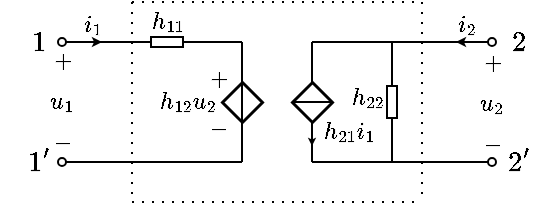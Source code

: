 <mxfile version="17.2.1" type="device"><diagram id="5rbgzLOTwC2UY9oqK9Cq" name="第 1 页"><mxGraphModel dx="185" dy="274" grid="1" gridSize="5" guides="1" tooltips="1" connect="1" arrows="1" fold="1" page="1" pageScale="1" pageWidth="827" pageHeight="1169" math="1" shadow="0"><root><mxCell id="0"/><mxCell id="1" parent="0"/><mxCell id="KB8xq0Ohz5ImzVgBlRWn-16" value="$$1'$$" style="text;html=1;align=center;verticalAlign=middle;resizable=1;points=[];autosize=1;strokeColor=none;fillColor=none;movable=1;rotatable=1;deletable=1;editable=1;connectable=0;" parent="1" vertex="1"><mxGeometry x="225" y="330" width="15" height="20" as="geometry"/></mxCell><mxCell id="KB8xq0Ohz5ImzVgBlRWn-15" value="$$1$$" style="text;html=1;align=center;verticalAlign=middle;resizable=1;points=[];autosize=1;strokeColor=none;fillColor=none;movable=1;rotatable=1;deletable=1;editable=1;connectable=0;" parent="1" vertex="1"><mxGeometry x="225" y="270" width="15" height="20" as="geometry"/></mxCell><mxCell id="_tpZHG4uNnz5ES9-Bjnb-25" value="\(u_2\)" style="text;html=1;resizable=1;autosize=1;align=center;verticalAlign=middle;points=[];fillColor=none;strokeColor=none;rounded=0;comic=0;movable=1;rotatable=1;deletable=1;editable=1;connectable=0;fontSize=10;" parent="1" vertex="1"><mxGeometry x="450" y="301" width="20" height="20" as="geometry"/></mxCell><mxCell id="vnZBPzhVjVgXWo8NbZRj-8" value="$$-$$" style="text;resizable=1;autosize=1;align=center;verticalAlign=middle;points=[];fillColor=none;strokeColor=none;rounded=0;html=1;imageAspect=1;noLabel=0;recursiveResize=1;expand=1;editable=1;movable=1;rotatable=1;deletable=1;connectable=0;comic=0;fontSize=10;" parent="1" vertex="1"><mxGeometry x="315" y="315" width="15" height="15" as="geometry"/></mxCell><mxCell id="vnZBPzhVjVgXWo8NbZRj-9" value="$$+$$" style="text;html=1;resizable=1;autosize=1;align=center;verticalAlign=middle;points=[];fillColor=none;strokeColor=none;rounded=0;movable=1;rotatable=1;deletable=1;editable=1;connectable=0;fontSize=10;" parent="1" vertex="1"><mxGeometry x="315" y="290" width="15" height="15" as="geometry"/></mxCell><mxCell id="vnZBPzhVjVgXWo8NbZRj-19" value="$$h_{11}$$" style="text;html=1;resizable=1;autosize=1;align=center;verticalAlign=middle;points=[];fillColor=none;strokeColor=none;rounded=0;fontSize=10;movable=1;rotatable=1;deletable=1;editable=1;connectable=0;" parent="1" vertex="1"><mxGeometry x="285" y="260" width="25" height="20" as="geometry"/></mxCell><mxCell id="vnZBPzhVjVgXWo8NbZRj-23" value="" style="endArrow=none;html=1;rounded=0;fontSize=10;startSize=4;endSize=4;entryX=1;entryY=0.5;entryDx=0;entryDy=0;entryPerimeter=0;" parent="1" target="vnZBPzhVjVgXWo8NbZRj-24" edge="1"><mxGeometry width="50" height="50" relative="1" as="geometry"><mxPoint x="270" y="280" as="sourcePoint"/><mxPoint x="439.5" y="190.5" as="targetPoint"/></mxGeometry></mxCell><mxCell id="vnZBPzhVjVgXWo8NbZRj-24" value="" style="pointerEvents=1;verticalLabelPosition=bottom;shadow=0;dashed=0;align=center;html=1;verticalAlign=top;shape=mxgraph.electrical.resistors.resistor_1;fontSize=10;direction=west;" parent="1" vertex="1"><mxGeometry x="285" y="277.5" width="25" height="5" as="geometry"/></mxCell><mxCell id="vnZBPzhVjVgXWo8NbZRj-25" value="" style="endArrow=none;html=1;rounded=0;fontSize=10;startSize=4;endSize=4;exitX=0;exitY=0.5;exitDx=0;exitDy=0;exitPerimeter=0;" parent="1" source="vnZBPzhVjVgXWo8NbZRj-24" edge="1"><mxGeometry width="50" height="50" relative="1" as="geometry"><mxPoint x="397" y="175.5" as="sourcePoint"/><mxPoint x="335" y="280" as="targetPoint"/></mxGeometry></mxCell><mxCell id="vnZBPzhVjVgXWo8NbZRj-27" value="" style="endArrow=oval;html=1;rounded=0;fontSize=10;startSize=4;endSize=4;endFill=0;" parent="1" edge="1"><mxGeometry width="50" height="50" relative="1" as="geometry"><mxPoint x="280" y="280" as="sourcePoint"/><mxPoint x="245" y="280" as="targetPoint"/></mxGeometry></mxCell><mxCell id="vnZBPzhVjVgXWo8NbZRj-30" value="" style="endArrow=classic;html=1;rounded=0;fontSize=10;endSize=2;" parent="1" edge="1"><mxGeometry width="50" height="50" relative="1" as="geometry"><mxPoint x="255" y="280" as="sourcePoint"/><mxPoint x="265" y="280" as="targetPoint"/></mxGeometry></mxCell><mxCell id="vnZBPzhVjVgXWo8NbZRj-31" value="$$i_1$$" style="text;html=1;resizable=1;autosize=1;align=center;verticalAlign=middle;points=[];fillColor=none;strokeColor=none;rounded=0;fontSize=10;movable=1;rotatable=1;deletable=1;editable=1;connectable=0;" parent="1" vertex="1"><mxGeometry x="250" y="261" width="20" height="20" as="geometry"/></mxCell><mxCell id="vnZBPzhVjVgXWo8NbZRj-33" value="" style="endArrow=oval;html=1;rounded=0;fontSize=10;startSize=4;endSize=4;endFill=0;" parent="1" edge="1"><mxGeometry width="50" height="50" relative="1" as="geometry"><mxPoint x="335" y="340" as="sourcePoint"/><mxPoint x="245" y="340" as="targetPoint"/></mxGeometry></mxCell><mxCell id="vnZBPzhVjVgXWo8NbZRj-36" value="\(h_{12}u_2\)" style="text;html=1;resizable=1;autosize=1;align=center;verticalAlign=middle;points=[];fillColor=none;strokeColor=none;rounded=0;comic=0;movable=1;rotatable=1;deletable=1;editable=1;connectable=0;fontSize=10;" parent="1" vertex="1"><mxGeometry x="290" y="300" width="35" height="20" as="geometry"/></mxCell><mxCell id="vnZBPzhVjVgXWo8NbZRj-39" value="$$+$$" style="text;html=1;resizable=1;autosize=1;align=center;verticalAlign=middle;points=[];fillColor=none;strokeColor=none;rounded=0;movable=1;rotatable=1;deletable=1;editable=1;connectable=0;fontSize=10;" parent="1" vertex="1"><mxGeometry x="237.0" y="283" width="15" height="12" as="geometry"/></mxCell><mxCell id="vnZBPzhVjVgXWo8NbZRj-40" value="$$-$$" style="text;resizable=1;autosize=1;align=center;verticalAlign=middle;points=[];fillColor=none;strokeColor=none;rounded=0;html=1;imageAspect=1;noLabel=0;recursiveResize=1;expand=1;editable=1;movable=1;rotatable=1;deletable=1;connectable=0;comic=0;fontSize=10;" parent="1" vertex="1"><mxGeometry x="237.0" y="325" width="15" height="9" as="geometry"/></mxCell><mxCell id="vnZBPzhVjVgXWo8NbZRj-41" value="\(u_1\)" style="text;html=1;resizable=1;autosize=1;align=center;verticalAlign=middle;points=[];fillColor=none;strokeColor=none;rounded=0;comic=0;movable=1;rotatable=1;deletable=1;editable=1;connectable=0;fontSize=10;" parent="1" vertex="1"><mxGeometry x="235" y="300" width="20" height="20" as="geometry"/></mxCell><mxCell id="_tpZHG4uNnz5ES9-Bjnb-19" value="" style="endArrow=oval;html=1;rounded=0;fontSize=10;startSize=4;endSize=4;endFill=0;" parent="1" edge="1"><mxGeometry width="50" height="50" relative="1" as="geometry"><mxPoint x="370" y="280" as="sourcePoint"/><mxPoint x="460" y="280" as="targetPoint"/></mxGeometry></mxCell><mxCell id="_tpZHG4uNnz5ES9-Bjnb-20" value="" style="endArrow=classic;html=1;rounded=0;fontSize=10;endSize=2;" parent="1" edge="1"><mxGeometry width="50" height="50" relative="1" as="geometry"><mxPoint x="453" y="280" as="sourcePoint"/><mxPoint x="442" y="280" as="targetPoint"/></mxGeometry></mxCell><mxCell id="_tpZHG4uNnz5ES9-Bjnb-21" value="$$i_2$$" style="text;html=1;resizable=1;autosize=1;align=center;verticalAlign=middle;points=[];fillColor=none;strokeColor=none;rounded=0;fontSize=10;movable=1;rotatable=1;deletable=1;editable=1;connectable=0;" parent="1" vertex="1"><mxGeometry x="437" y="261" width="20" height="20" as="geometry"/></mxCell><mxCell id="_tpZHG4uNnz5ES9-Bjnb-22" value="" style="endArrow=oval;html=1;rounded=0;fontSize=10;startSize=4;endSize=4;endFill=0;" parent="1" edge="1"><mxGeometry width="50" height="50" relative="1" as="geometry"><mxPoint x="370" y="340" as="sourcePoint"/><mxPoint x="460" y="340" as="targetPoint"/></mxGeometry></mxCell><mxCell id="_tpZHG4uNnz5ES9-Bjnb-23" value="$$+$$" style="text;html=1;resizable=1;autosize=1;align=center;verticalAlign=middle;points=[];fillColor=none;strokeColor=none;rounded=0;movable=1;rotatable=1;deletable=1;editable=1;connectable=0;fontSize=10;" parent="1" vertex="1"><mxGeometry x="452" y="284" width="15" height="12" as="geometry"/></mxCell><mxCell id="_tpZHG4uNnz5ES9-Bjnb-24" value="$$-$$" style="text;resizable=1;autosize=1;align=center;verticalAlign=middle;points=[];fillColor=none;strokeColor=none;rounded=0;html=1;imageAspect=1;noLabel=0;recursiveResize=1;expand=1;editable=1;movable=1;rotatable=1;deletable=1;connectable=0;comic=0;fontSize=10;" parent="1" vertex="1"><mxGeometry x="452" y="326" width="15" height="9" as="geometry"/></mxCell><mxCell id="KB8xq0Ohz5ImzVgBlRWn-1" value="" style="pointerEvents=1;verticalLabelPosition=bottom;shadow=0;dashed=0;align=center;html=1;verticalAlign=top;shape=mxgraph.electrical.signal_sources.source;aspect=fixed;points=[[0.5,0,0],[1,0.5,0],[0.5,1,0],[0,0.5,0]];elSignalType=none;elSourceType=dependent;strokeWidth=1.5;direction=south;" parent="1" vertex="1"><mxGeometry x="325" y="300" width="20" height="20" as="geometry"/></mxCell><mxCell id="KB8xq0Ohz5ImzVgBlRWn-2" value="" style="endArrow=none;html=1;rounded=0;fontSize=12;startSize=4;endSize=1;strokeWidth=1;jumpStyle=none;jumpSize=6;entryX=0;entryY=0.5;entryDx=0;entryDy=0;entryPerimeter=0;exitX=1;exitY=0.5;exitDx=0;exitDy=0;exitPerimeter=0;" parent="1" source="KB8xq0Ohz5ImzVgBlRWn-1" target="KB8xq0Ohz5ImzVgBlRWn-1" edge="1"><mxGeometry width="50" height="50" relative="1" as="geometry"><mxPoint x="305" y="314.58" as="sourcePoint"/><mxPoint x="365" y="244.58" as="targetPoint"/></mxGeometry></mxCell><mxCell id="KB8xq0Ohz5ImzVgBlRWn-3" value="" style="endArrow=none;html=1;rounded=0;exitX=0;exitY=0.5;exitDx=0;exitDy=0;exitPerimeter=0;" parent="1" source="KB8xq0Ohz5ImzVgBlRWn-1" edge="1"><mxGeometry width="50" height="50" relative="1" as="geometry"><mxPoint x="345" y="329.58" as="sourcePoint"/><mxPoint x="335" y="280" as="targetPoint"/></mxGeometry></mxCell><mxCell id="KB8xq0Ohz5ImzVgBlRWn-4" value="" style="endArrow=none;html=1;rounded=0;entryX=1;entryY=0.5;entryDx=0;entryDy=0;entryPerimeter=0;" parent="1" target="KB8xq0Ohz5ImzVgBlRWn-1" edge="1"><mxGeometry width="50" height="50" relative="1" as="geometry"><mxPoint x="335" y="340" as="sourcePoint"/><mxPoint x="430" y="340" as="targetPoint"/></mxGeometry></mxCell><mxCell id="KB8xq0Ohz5ImzVgBlRWn-21" value="$$2$$" style="text;html=1;align=center;verticalAlign=middle;resizable=1;points=[];autosize=1;strokeColor=none;fillColor=none;movable=1;rotatable=1;deletable=1;editable=1;connectable=1;" parent="1" vertex="1"><mxGeometry x="465" y="270" width="15" height="20" as="geometry"/></mxCell><mxCell id="KB8xq0Ohz5ImzVgBlRWn-22" value="$$2'$$" style="text;html=1;align=center;verticalAlign=middle;resizable=1;points=[];autosize=1;strokeColor=none;fillColor=none;movable=1;rotatable=1;deletable=1;editable=1;connectable=1;" parent="1" vertex="1"><mxGeometry x="465" y="330" width="15" height="20" as="geometry"/></mxCell><mxCell id="KB8xq0Ohz5ImzVgBlRWn-23" value="" style="endArrow=none;html=1;rounded=0;dashed=1;dashPattern=1 4;" parent="1" edge="1"><mxGeometry width="50" height="50" relative="1" as="geometry"><mxPoint x="280" y="260" as="sourcePoint"/><mxPoint x="425" y="260" as="targetPoint"/></mxGeometry></mxCell><mxCell id="KB8xq0Ohz5ImzVgBlRWn-24" value="" style="endArrow=none;html=1;rounded=0;dashed=1;dashPattern=1 4;" parent="1" edge="1"><mxGeometry width="50" height="50" relative="1" as="geometry"><mxPoint x="280" y="360" as="sourcePoint"/><mxPoint x="425" y="360" as="targetPoint"/></mxGeometry></mxCell><mxCell id="KB8xq0Ohz5ImzVgBlRWn-25" value="" style="endArrow=none;html=1;rounded=0;dashed=1;dashPattern=1 4;" parent="1" edge="1"><mxGeometry width="50" height="50" relative="1" as="geometry"><mxPoint x="280" y="260" as="sourcePoint"/><mxPoint x="280" y="360" as="targetPoint"/></mxGeometry></mxCell><mxCell id="KB8xq0Ohz5ImzVgBlRWn-26" value="" style="endArrow=none;html=1;rounded=0;dashed=1;dashPattern=1 4;" parent="1" edge="1"><mxGeometry width="50" height="50" relative="1" as="geometry"><mxPoint x="425" y="260" as="sourcePoint"/><mxPoint x="425" y="360" as="targetPoint"/></mxGeometry></mxCell><mxCell id="kdFvoGN6nzsFGua9Mehc-1" value="" style="pointerEvents=1;verticalLabelPosition=bottom;shadow=0;dashed=0;align=center;html=1;verticalAlign=top;shape=mxgraph.electrical.signal_sources.source;aspect=fixed;points=[[0.5,0,0],[1,0.5,0],[0.5,1,0],[0,0.5,0]];elSignalType=none;elSourceType=dependent;strokeWidth=1.5;direction=south;" vertex="1" parent="1"><mxGeometry x="360" y="300" width="20" height="20" as="geometry"/></mxCell><mxCell id="kdFvoGN6nzsFGua9Mehc-2" value="" style="endArrow=none;html=1;rounded=0;fontSize=12;startSize=4;endSize=1;strokeWidth=1;jumpStyle=none;jumpSize=6;entryX=0.5;entryY=0;entryDx=0;entryDy=0;entryPerimeter=0;exitX=0.5;exitY=1;exitDx=0;exitDy=0;exitPerimeter=0;" edge="1" parent="1" source="kdFvoGN6nzsFGua9Mehc-1" target="kdFvoGN6nzsFGua9Mehc-1"><mxGeometry width="50" height="50" relative="1" as="geometry"><mxPoint x="340" y="314.58" as="sourcePoint"/><mxPoint x="400" y="244.58" as="targetPoint"/></mxGeometry></mxCell><mxCell id="kdFvoGN6nzsFGua9Mehc-3" value="" style="endArrow=none;html=1;rounded=0;exitX=0;exitY=0.5;exitDx=0;exitDy=0;exitPerimeter=0;" edge="1" parent="1" source="kdFvoGN6nzsFGua9Mehc-1"><mxGeometry width="50" height="50" relative="1" as="geometry"><mxPoint x="380" y="329.58" as="sourcePoint"/><mxPoint x="370" y="280" as="targetPoint"/></mxGeometry></mxCell><mxCell id="kdFvoGN6nzsFGua9Mehc-4" value="" style="endArrow=none;html=1;rounded=0;entryX=1;entryY=0.5;entryDx=0;entryDy=0;entryPerimeter=0;" edge="1" parent="1" target="kdFvoGN6nzsFGua9Mehc-1"><mxGeometry width="50" height="50" relative="1" as="geometry"><mxPoint x="370" y="340" as="sourcePoint"/><mxPoint x="465" y="340" as="targetPoint"/></mxGeometry></mxCell><mxCell id="kdFvoGN6nzsFGua9Mehc-5" value="" style="endArrow=classic;html=1;rounded=0;fontSize=12;startSize=4;endSize=1;strokeWidth=1;jumpSize=6;" edge="1" parent="1"><mxGeometry width="50" height="50" relative="1" as="geometry"><mxPoint x="370" y="323" as="sourcePoint"/><mxPoint x="370" y="332" as="targetPoint"/></mxGeometry></mxCell><mxCell id="kdFvoGN6nzsFGua9Mehc-6" value="\(h_{21}i_1\)" style="text;html=1;resizable=1;autosize=1;align=center;verticalAlign=middle;points=[];fillColor=none;strokeColor=none;rounded=0;comic=0;movable=1;rotatable=1;deletable=1;editable=1;connectable=0;fontSize=10;" vertex="1" parent="1"><mxGeometry x="370" y="315" width="35" height="20" as="geometry"/></mxCell><mxCell id="kdFvoGN6nzsFGua9Mehc-7" value="$$h_{22}$$" style="text;html=1;resizable=1;autosize=1;align=center;verticalAlign=middle;points=[];fillColor=none;strokeColor=none;rounded=0;fontSize=10;movable=1;rotatable=1;deletable=1;editable=1;connectable=0;" vertex="1" parent="1"><mxGeometry x="385" y="297.5" width="25" height="20" as="geometry"/></mxCell><mxCell id="kdFvoGN6nzsFGua9Mehc-8" value="" style="endArrow=none;html=1;rounded=0;fontSize=10;startSize=4;endSize=4;entryX=1;entryY=0.5;entryDx=0;entryDy=0;entryPerimeter=0;" edge="1" parent="1" target="kdFvoGN6nzsFGua9Mehc-9"><mxGeometry width="50" height="50" relative="1" as="geometry"><mxPoint x="410" y="280" as="sourcePoint"/><mxPoint x="554.5" y="190.5" as="targetPoint"/></mxGeometry></mxCell><mxCell id="kdFvoGN6nzsFGua9Mehc-9" value="" style="pointerEvents=1;verticalLabelPosition=bottom;shadow=0;dashed=0;align=center;html=1;verticalAlign=top;shape=mxgraph.electrical.resistors.resistor_1;fontSize=10;direction=north;" vertex="1" parent="1"><mxGeometry x="407.5" y="297.5" width="5" height="25" as="geometry"/></mxCell><mxCell id="kdFvoGN6nzsFGua9Mehc-10" value="" style="endArrow=none;html=1;rounded=0;fontSize=10;startSize=4;endSize=4;exitX=0;exitY=0.5;exitDx=0;exitDy=0;exitPerimeter=0;" edge="1" parent="1" source="kdFvoGN6nzsFGua9Mehc-9"><mxGeometry width="50" height="50" relative="1" as="geometry"><mxPoint x="512" y="175.5" as="sourcePoint"/><mxPoint x="410" y="340" as="targetPoint"/></mxGeometry></mxCell></root></mxGraphModel></diagram></mxfile>